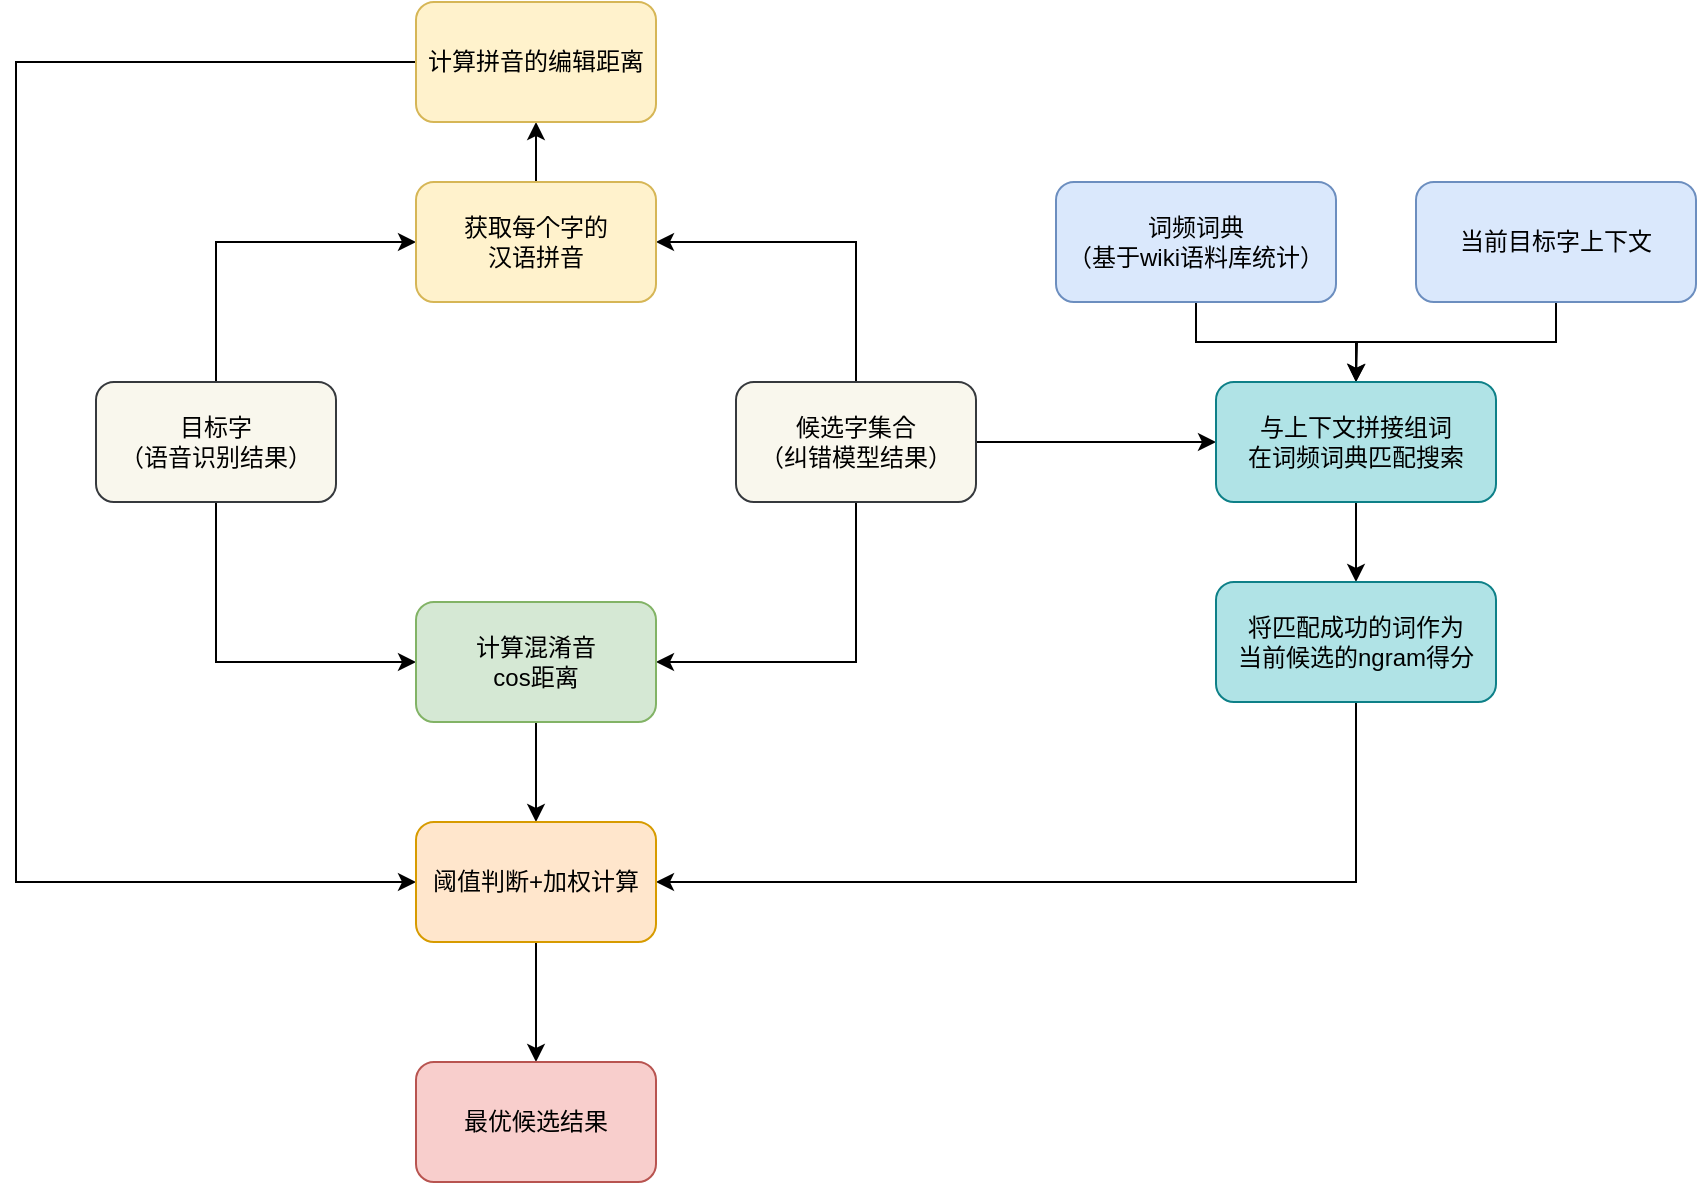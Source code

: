 <mxfile version="20.8.13" type="device"><diagram name="Page-1" id="mGNs1pfBgFX7vvy3ssk6"><mxGraphModel dx="1618" dy="795" grid="1" gridSize="10" guides="1" tooltips="1" connect="1" arrows="1" fold="1" page="1" pageScale="1" pageWidth="827" pageHeight="1169" math="0" shadow="0"><root><mxCell id="0"/><mxCell id="1" parent="0"/><mxCell id="AQmcnLcOx39_4__WaDLb-12" style="edgeStyle=orthogonalEdgeStyle;rounded=0;orthogonalLoop=1;jettySize=auto;html=1;exitX=0.5;exitY=0;exitDx=0;exitDy=0;entryX=0;entryY=0.5;entryDx=0;entryDy=0;" edge="1" parent="1" source="AQmcnLcOx39_4__WaDLb-1" target="AQmcnLcOx39_4__WaDLb-3"><mxGeometry relative="1" as="geometry"/></mxCell><mxCell id="AQmcnLcOx39_4__WaDLb-16" style="edgeStyle=orthogonalEdgeStyle;rounded=0;orthogonalLoop=1;jettySize=auto;html=1;exitX=0.5;exitY=1;exitDx=0;exitDy=0;entryX=0;entryY=0.5;entryDx=0;entryDy=0;" edge="1" parent="1" source="AQmcnLcOx39_4__WaDLb-1" target="AQmcnLcOx39_4__WaDLb-14"><mxGeometry relative="1" as="geometry"/></mxCell><mxCell id="AQmcnLcOx39_4__WaDLb-1" value="&lt;div&gt;目标字&lt;/div&gt;&lt;div&gt;（语音识别结果）&lt;br&gt;&lt;/div&gt;" style="rounded=1;whiteSpace=wrap;html=1;fillColor=#f9f7ed;strokeColor=#36393d;" vertex="1" parent="1"><mxGeometry x="80" y="280" width="120" height="60" as="geometry"/></mxCell><mxCell id="AQmcnLcOx39_4__WaDLb-13" style="edgeStyle=orthogonalEdgeStyle;rounded=0;orthogonalLoop=1;jettySize=auto;html=1;exitX=0.5;exitY=0;exitDx=0;exitDy=0;entryX=1;entryY=0.5;entryDx=0;entryDy=0;" edge="1" parent="1" source="AQmcnLcOx39_4__WaDLb-2" target="AQmcnLcOx39_4__WaDLb-3"><mxGeometry relative="1" as="geometry"/></mxCell><mxCell id="AQmcnLcOx39_4__WaDLb-17" style="edgeStyle=orthogonalEdgeStyle;rounded=0;orthogonalLoop=1;jettySize=auto;html=1;exitX=0.5;exitY=1;exitDx=0;exitDy=0;entryX=1;entryY=0.5;entryDx=0;entryDy=0;" edge="1" parent="1" source="AQmcnLcOx39_4__WaDLb-2" target="AQmcnLcOx39_4__WaDLb-14"><mxGeometry relative="1" as="geometry"/></mxCell><mxCell id="AQmcnLcOx39_4__WaDLb-24" style="edgeStyle=orthogonalEdgeStyle;rounded=0;orthogonalLoop=1;jettySize=auto;html=1;entryX=0;entryY=0.5;entryDx=0;entryDy=0;" edge="1" parent="1" source="AQmcnLcOx39_4__WaDLb-2" target="AQmcnLcOx39_4__WaDLb-20"><mxGeometry relative="1" as="geometry"/></mxCell><mxCell id="AQmcnLcOx39_4__WaDLb-2" value="&lt;div&gt;候选字集合&lt;/div&gt;&lt;div&gt;（纠错模型结果）&lt;br&gt;&lt;/div&gt;" style="rounded=1;whiteSpace=wrap;html=1;fillColor=#f9f7ed;strokeColor=#36393d;" vertex="1" parent="1"><mxGeometry x="400" y="280" width="120" height="60" as="geometry"/></mxCell><mxCell id="AQmcnLcOx39_4__WaDLb-8" style="edgeStyle=orthogonalEdgeStyle;rounded=0;orthogonalLoop=1;jettySize=auto;html=1;exitX=0.5;exitY=0;exitDx=0;exitDy=0;entryX=0.5;entryY=1;entryDx=0;entryDy=0;" edge="1" parent="1" source="AQmcnLcOx39_4__WaDLb-3" target="AQmcnLcOx39_4__WaDLb-6"><mxGeometry relative="1" as="geometry"/></mxCell><mxCell id="AQmcnLcOx39_4__WaDLb-3" value="&lt;div&gt;获取每个字的&lt;/div&gt;&lt;div&gt;汉语拼音&lt;/div&gt;" style="rounded=1;whiteSpace=wrap;html=1;fillColor=#fff2cc;strokeColor=#d6b656;" vertex="1" parent="1"><mxGeometry x="240" y="180" width="120" height="60" as="geometry"/></mxCell><mxCell id="AQmcnLcOx39_4__WaDLb-29" style="edgeStyle=orthogonalEdgeStyle;rounded=0;orthogonalLoop=1;jettySize=auto;html=1;exitX=0;exitY=0.5;exitDx=0;exitDy=0;entryX=0;entryY=0.5;entryDx=0;entryDy=0;" edge="1" parent="1" source="AQmcnLcOx39_4__WaDLb-6" target="AQmcnLcOx39_4__WaDLb-26"><mxGeometry relative="1" as="geometry"><Array as="points"><mxPoint x="40" y="120"/><mxPoint x="40" y="530"/></Array></mxGeometry></mxCell><mxCell id="AQmcnLcOx39_4__WaDLb-6" value="计算拼音的编辑距离" style="rounded=1;whiteSpace=wrap;html=1;fillColor=#fff2cc;strokeColor=#d6b656;" vertex="1" parent="1"><mxGeometry x="240" y="90" width="120" height="60" as="geometry"/></mxCell><mxCell id="AQmcnLcOx39_4__WaDLb-27" style="edgeStyle=orthogonalEdgeStyle;rounded=0;orthogonalLoop=1;jettySize=auto;html=1;" edge="1" parent="1" source="AQmcnLcOx39_4__WaDLb-14" target="AQmcnLcOx39_4__WaDLb-26"><mxGeometry relative="1" as="geometry"/></mxCell><mxCell id="AQmcnLcOx39_4__WaDLb-14" value="&lt;div&gt;计算混淆音&lt;/div&gt;&lt;div&gt;cos距离&lt;/div&gt;" style="rounded=1;whiteSpace=wrap;html=1;fillColor=#d5e8d4;strokeColor=#82b366;" vertex="1" parent="1"><mxGeometry x="240" y="390" width="120" height="60" as="geometry"/></mxCell><mxCell id="AQmcnLcOx39_4__WaDLb-22" style="edgeStyle=orthogonalEdgeStyle;rounded=0;orthogonalLoop=1;jettySize=auto;html=1;exitX=0.5;exitY=1;exitDx=0;exitDy=0;entryX=0.5;entryY=0;entryDx=0;entryDy=0;" edge="1" parent="1" source="AQmcnLcOx39_4__WaDLb-18" target="AQmcnLcOx39_4__WaDLb-20"><mxGeometry relative="1" as="geometry"/></mxCell><mxCell id="AQmcnLcOx39_4__WaDLb-18" value="&lt;div&gt;词频词典&lt;/div&gt;&lt;div&gt;（基于wiki语料库统计）&lt;br&gt;&lt;/div&gt;" style="rounded=1;whiteSpace=wrap;html=1;fillColor=#dae8fc;strokeColor=#6c8ebf;" vertex="1" parent="1"><mxGeometry x="560" y="180" width="140" height="60" as="geometry"/></mxCell><mxCell id="AQmcnLcOx39_4__WaDLb-23" style="edgeStyle=orthogonalEdgeStyle;rounded=0;orthogonalLoop=1;jettySize=auto;html=1;exitX=0.5;exitY=1;exitDx=0;exitDy=0;" edge="1" parent="1" source="AQmcnLcOx39_4__WaDLb-19"><mxGeometry relative="1" as="geometry"><mxPoint x="710" y="280" as="targetPoint"/></mxGeometry></mxCell><mxCell id="AQmcnLcOx39_4__WaDLb-19" value="当前目标字上下文" style="rounded=1;whiteSpace=wrap;html=1;fillColor=#dae8fc;strokeColor=#6c8ebf;" vertex="1" parent="1"><mxGeometry x="740" y="180" width="140" height="60" as="geometry"/></mxCell><mxCell id="AQmcnLcOx39_4__WaDLb-25" style="edgeStyle=orthogonalEdgeStyle;rounded=0;orthogonalLoop=1;jettySize=auto;html=1;exitX=0.5;exitY=1;exitDx=0;exitDy=0;entryX=0.5;entryY=0;entryDx=0;entryDy=0;" edge="1" parent="1" source="AQmcnLcOx39_4__WaDLb-20" target="AQmcnLcOx39_4__WaDLb-21"><mxGeometry relative="1" as="geometry"/></mxCell><mxCell id="AQmcnLcOx39_4__WaDLb-20" value="&lt;div&gt;与上下文拼接组词&lt;/div&gt;&lt;div&gt;在词频词典匹配搜索&lt;br&gt;&lt;/div&gt;" style="rounded=1;whiteSpace=wrap;html=1;fillColor=#b0e3e6;strokeColor=#0e8088;" vertex="1" parent="1"><mxGeometry x="640" y="280" width="140" height="60" as="geometry"/></mxCell><mxCell id="AQmcnLcOx39_4__WaDLb-30" style="edgeStyle=orthogonalEdgeStyle;rounded=0;orthogonalLoop=1;jettySize=auto;html=1;exitX=0.5;exitY=1;exitDx=0;exitDy=0;entryX=1;entryY=0.5;entryDx=0;entryDy=0;" edge="1" parent="1" source="AQmcnLcOx39_4__WaDLb-21" target="AQmcnLcOx39_4__WaDLb-26"><mxGeometry relative="1" as="geometry"/></mxCell><mxCell id="AQmcnLcOx39_4__WaDLb-21" value="&lt;div&gt;将匹配成功的词作为&lt;/div&gt;&lt;div&gt;当前候选的ngram得分&lt;br&gt;&lt;/div&gt;" style="rounded=1;whiteSpace=wrap;html=1;fillColor=#b0e3e6;strokeColor=#0e8088;" vertex="1" parent="1"><mxGeometry x="640" y="380" width="140" height="60" as="geometry"/></mxCell><mxCell id="AQmcnLcOx39_4__WaDLb-32" style="edgeStyle=orthogonalEdgeStyle;rounded=0;orthogonalLoop=1;jettySize=auto;html=1;exitX=0.5;exitY=1;exitDx=0;exitDy=0;entryX=0.5;entryY=0;entryDx=0;entryDy=0;" edge="1" parent="1" source="AQmcnLcOx39_4__WaDLb-26" target="AQmcnLcOx39_4__WaDLb-31"><mxGeometry relative="1" as="geometry"/></mxCell><mxCell id="AQmcnLcOx39_4__WaDLb-26" value="阈值判断+加权计算" style="rounded=1;whiteSpace=wrap;html=1;fillColor=#ffe6cc;strokeColor=#d79b00;" vertex="1" parent="1"><mxGeometry x="240" y="500" width="120" height="60" as="geometry"/></mxCell><mxCell id="AQmcnLcOx39_4__WaDLb-31" value="最优候选结果" style="rounded=1;whiteSpace=wrap;html=1;fillColor=#f8cecc;strokeColor=#b85450;" vertex="1" parent="1"><mxGeometry x="240" y="620" width="120" height="60" as="geometry"/></mxCell></root></mxGraphModel></diagram></mxfile>
